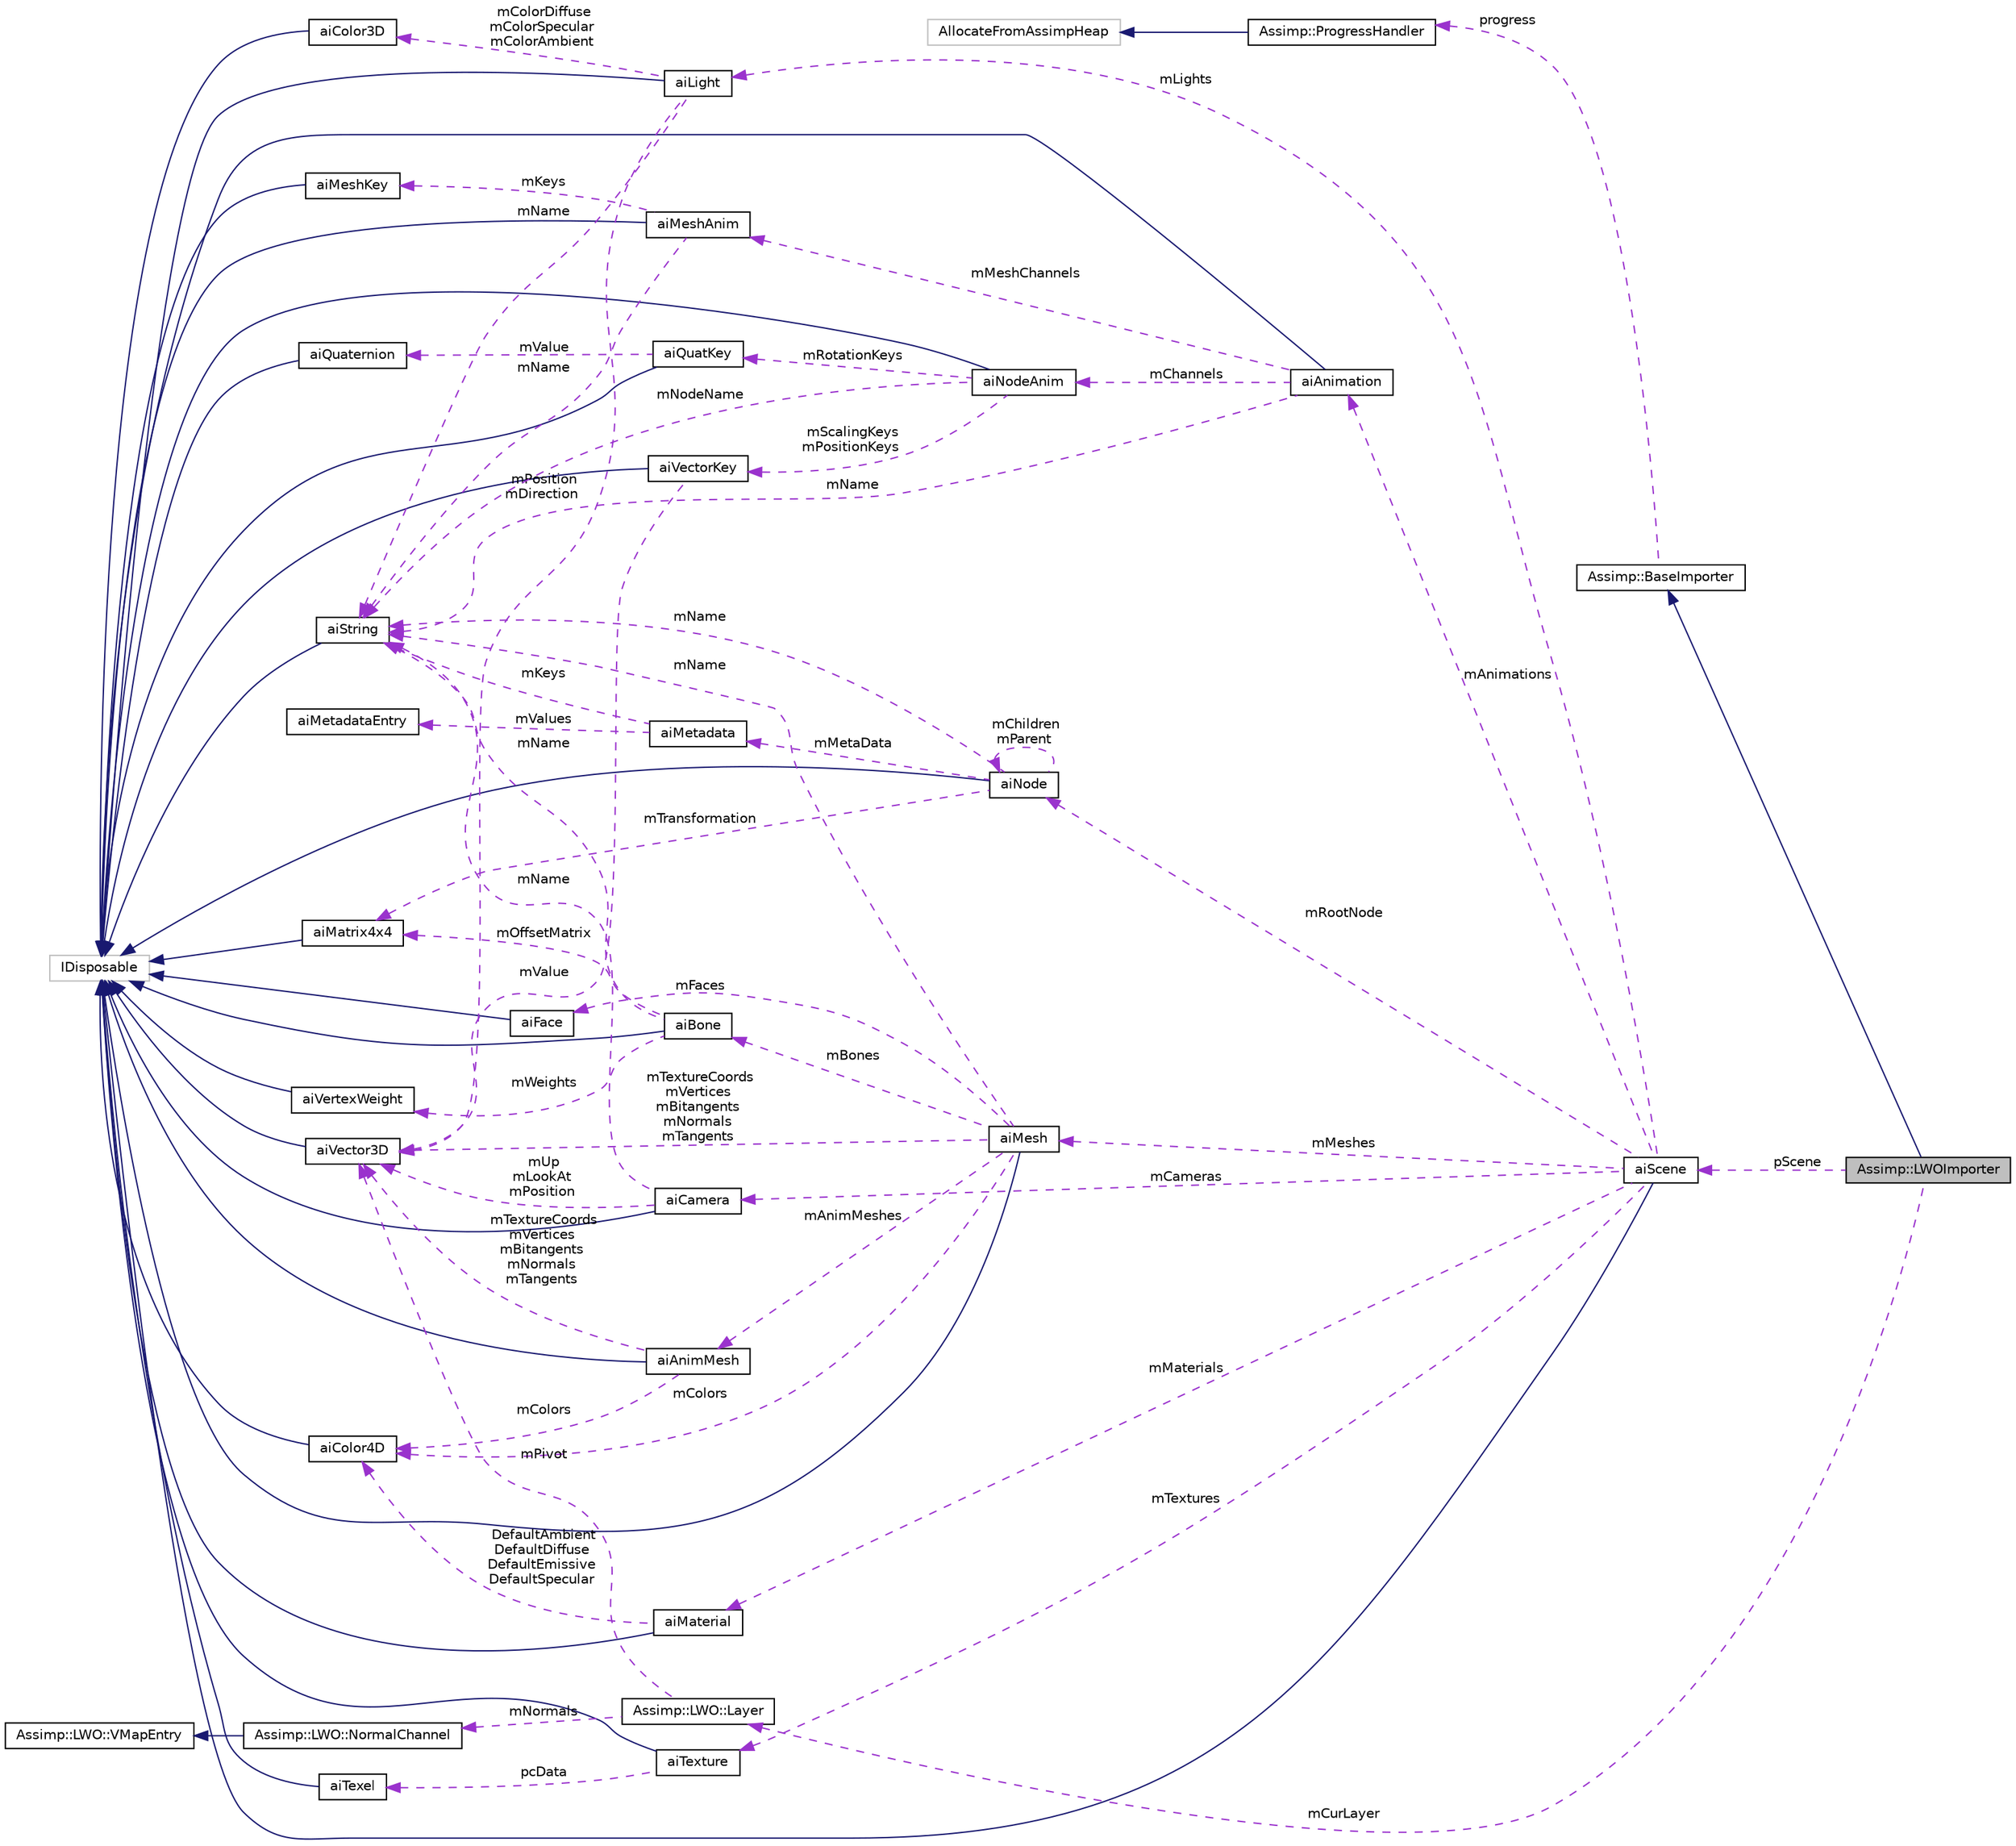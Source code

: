 digraph "Assimp::LWOImporter"
{
  edge [fontname="Helvetica",fontsize="10",labelfontname="Helvetica",labelfontsize="10"];
  node [fontname="Helvetica",fontsize="10",shape=record];
  rankdir="LR";
  Node1 [label="Assimp::LWOImporter",height=0.2,width=0.4,color="black", fillcolor="grey75", style="filled", fontcolor="black"];
  Node2 -> Node1 [dir="back",color="midnightblue",fontsize="10",style="solid",fontname="Helvetica"];
  Node2 [label="Assimp::BaseImporter",height=0.2,width=0.4,color="black", fillcolor="white", style="filled",URL="$class_assimp_1_1_base_importer.html"];
  Node3 -> Node2 [dir="back",color="darkorchid3",fontsize="10",style="dashed",label=" progress" ,fontname="Helvetica"];
  Node3 [label="Assimp::ProgressHandler",height=0.2,width=0.4,color="black", fillcolor="white", style="filled",URL="$class_assimp_1_1_progress_handler.html",tooltip="CPP-API: Abstract interface for custom progress report receivers. "];
  Node4 -> Node3 [dir="back",color="midnightblue",fontsize="10",style="solid",fontname="Helvetica"];
  Node4 [label="AllocateFromAssimpHeap",height=0.2,width=0.4,color="grey75", fillcolor="white", style="filled"];
  Node5 -> Node1 [dir="back",color="darkorchid3",fontsize="10",style="dashed",label=" pScene" ,fontname="Helvetica"];
  Node5 [label="aiScene",height=0.2,width=0.4,color="black", fillcolor="white", style="filled",URL="$structai_scene.html"];
  Node6 -> Node5 [dir="back",color="midnightblue",fontsize="10",style="solid",fontname="Helvetica"];
  Node6 [label="IDisposable",height=0.2,width=0.4,color="grey75", fillcolor="white", style="filled"];
  Node7 -> Node5 [dir="back",color="darkorchid3",fontsize="10",style="dashed",label=" mMaterials" ,fontname="Helvetica"];
  Node7 [label="aiMaterial",height=0.2,width=0.4,color="black", fillcolor="white", style="filled",URL="$classai_material.html"];
  Node6 -> Node7 [dir="back",color="midnightblue",fontsize="10",style="solid",fontname="Helvetica"];
  Node8 -> Node7 [dir="back",color="darkorchid3",fontsize="10",style="dashed",label=" DefaultAmbient\nDefaultDiffuse\nDefaultEmissive\nDefaultSpecular" ,fontname="Helvetica"];
  Node8 [label="aiColor4D",height=0.2,width=0.4,color="black", fillcolor="white", style="filled",URL="$structai_color4_d.html"];
  Node6 -> Node8 [dir="back",color="midnightblue",fontsize="10",style="solid",fontname="Helvetica"];
  Node9 -> Node5 [dir="back",color="darkorchid3",fontsize="10",style="dashed",label=" mMeshes" ,fontname="Helvetica"];
  Node9 [label="aiMesh",height=0.2,width=0.4,color="black", fillcolor="white", style="filled",URL="$structai_mesh.html",tooltip="A mesh represents a geometry or model with a single material. "];
  Node6 -> Node9 [dir="back",color="midnightblue",fontsize="10",style="solid",fontname="Helvetica"];
  Node10 -> Node9 [dir="back",color="darkorchid3",fontsize="10",style="dashed",label=" mAnimMeshes" ,fontname="Helvetica"];
  Node10 [label="aiAnimMesh",height=0.2,width=0.4,color="black", fillcolor="white", style="filled",URL="$structai_anim_mesh.html",tooltip="NOT CURRENTLY IN USE. An AnimMesh is an attachment to an aiMesh stores per-vertex animations for a pa..."];
  Node6 -> Node10 [dir="back",color="midnightblue",fontsize="10",style="solid",fontname="Helvetica"];
  Node11 -> Node10 [dir="back",color="darkorchid3",fontsize="10",style="dashed",label=" mTextureCoords\nmVertices\nmBitangents\nmNormals\nmTangents" ,fontname="Helvetica"];
  Node11 [label="aiVector3D",height=0.2,width=0.4,color="black", fillcolor="white", style="filled",URL="$structai_vector3_d.html"];
  Node6 -> Node11 [dir="back",color="midnightblue",fontsize="10",style="solid",fontname="Helvetica"];
  Node8 -> Node10 [dir="back",color="darkorchid3",fontsize="10",style="dashed",label=" mColors" ,fontname="Helvetica"];
  Node11 -> Node9 [dir="back",color="darkorchid3",fontsize="10",style="dashed",label=" mTextureCoords\nmVertices\nmBitangents\nmNormals\nmTangents" ,fontname="Helvetica"];
  Node12 -> Node9 [dir="back",color="darkorchid3",fontsize="10",style="dashed",label=" mFaces" ,fontname="Helvetica"];
  Node12 [label="aiFace",height=0.2,width=0.4,color="black", fillcolor="white", style="filled",URL="$structai_face.html",tooltip="A single face in a mesh, referring to multiple vertices. "];
  Node6 -> Node12 [dir="back",color="midnightblue",fontsize="10",style="solid",fontname="Helvetica"];
  Node13 -> Node9 [dir="back",color="darkorchid3",fontsize="10",style="dashed",label=" mName" ,fontname="Helvetica"];
  Node13 [label="aiString",height=0.2,width=0.4,color="black", fillcolor="white", style="filled",URL="$structai_string.html"];
  Node6 -> Node13 [dir="back",color="midnightblue",fontsize="10",style="solid",fontname="Helvetica"];
  Node8 -> Node9 [dir="back",color="darkorchid3",fontsize="10",style="dashed",label=" mColors" ,fontname="Helvetica"];
  Node14 -> Node9 [dir="back",color="darkorchid3",fontsize="10",style="dashed",label=" mBones" ,fontname="Helvetica"];
  Node14 [label="aiBone",height=0.2,width=0.4,color="black", fillcolor="white", style="filled",URL="$structai_bone.html",tooltip="A single bone of a mesh. "];
  Node6 -> Node14 [dir="back",color="midnightblue",fontsize="10",style="solid",fontname="Helvetica"];
  Node15 -> Node14 [dir="back",color="darkorchid3",fontsize="10",style="dashed",label=" mWeights" ,fontname="Helvetica"];
  Node15 [label="aiVertexWeight",height=0.2,width=0.4,color="black", fillcolor="white", style="filled",URL="$structai_vertex_weight.html",tooltip="A single influence of a bone on a vertex. "];
  Node6 -> Node15 [dir="back",color="midnightblue",fontsize="10",style="solid",fontname="Helvetica"];
  Node13 -> Node14 [dir="back",color="darkorchid3",fontsize="10",style="dashed",label=" mName" ,fontname="Helvetica"];
  Node16 -> Node14 [dir="back",color="darkorchid3",fontsize="10",style="dashed",label=" mOffsetMatrix" ,fontname="Helvetica"];
  Node16 [label="aiMatrix4x4",height=0.2,width=0.4,color="black", fillcolor="white", style="filled",URL="$structai_matrix4x4.html"];
  Node6 -> Node16 [dir="back",color="midnightblue",fontsize="10",style="solid",fontname="Helvetica"];
  Node17 -> Node5 [dir="back",color="darkorchid3",fontsize="10",style="dashed",label=" mCameras" ,fontname="Helvetica"];
  Node17 [label="aiCamera",height=0.2,width=0.4,color="black", fillcolor="white", style="filled",URL="$structai_camera.html"];
  Node6 -> Node17 [dir="back",color="midnightblue",fontsize="10",style="solid",fontname="Helvetica"];
  Node11 -> Node17 [dir="back",color="darkorchid3",fontsize="10",style="dashed",label=" mUp\nmLookAt\nmPosition" ,fontname="Helvetica"];
  Node13 -> Node17 [dir="back",color="darkorchid3",fontsize="10",style="dashed",label=" mName" ,fontname="Helvetica"];
  Node18 -> Node5 [dir="back",color="darkorchid3",fontsize="10",style="dashed",label=" mLights" ,fontname="Helvetica"];
  Node18 [label="aiLight",height=0.2,width=0.4,color="black", fillcolor="white", style="filled",URL="$structai_light.html"];
  Node6 -> Node18 [dir="back",color="midnightblue",fontsize="10",style="solid",fontname="Helvetica"];
  Node11 -> Node18 [dir="back",color="darkorchid3",fontsize="10",style="dashed",label=" mPosition\nmDirection" ,fontname="Helvetica"];
  Node19 -> Node18 [dir="back",color="darkorchid3",fontsize="10",style="dashed",label=" mColorDiffuse\nmColorSpecular\nmColorAmbient" ,fontname="Helvetica"];
  Node19 [label="aiColor3D",height=0.2,width=0.4,color="black", fillcolor="white", style="filled",URL="$structai_color3_d.html"];
  Node6 -> Node19 [dir="back",color="midnightblue",fontsize="10",style="solid",fontname="Helvetica"];
  Node13 -> Node18 [dir="back",color="darkorchid3",fontsize="10",style="dashed",label=" mName" ,fontname="Helvetica"];
  Node20 -> Node5 [dir="back",color="darkorchid3",fontsize="10",style="dashed",label=" mAnimations" ,fontname="Helvetica"];
  Node20 [label="aiAnimation",height=0.2,width=0.4,color="black", fillcolor="white", style="filled",URL="$structai_animation.html"];
  Node6 -> Node20 [dir="back",color="midnightblue",fontsize="10",style="solid",fontname="Helvetica"];
  Node13 -> Node20 [dir="back",color="darkorchid3",fontsize="10",style="dashed",label=" mName" ,fontname="Helvetica"];
  Node21 -> Node20 [dir="back",color="darkorchid3",fontsize="10",style="dashed",label=" mChannels" ,fontname="Helvetica"];
  Node21 [label="aiNodeAnim",height=0.2,width=0.4,color="black", fillcolor="white", style="filled",URL="$structai_node_anim.html"];
  Node6 -> Node21 [dir="back",color="midnightblue",fontsize="10",style="solid",fontname="Helvetica"];
  Node22 -> Node21 [dir="back",color="darkorchid3",fontsize="10",style="dashed",label=" mRotationKeys" ,fontname="Helvetica"];
  Node22 [label="aiQuatKey",height=0.2,width=0.4,color="black", fillcolor="white", style="filled",URL="$structai_quat_key.html"];
  Node6 -> Node22 [dir="back",color="midnightblue",fontsize="10",style="solid",fontname="Helvetica"];
  Node23 -> Node22 [dir="back",color="darkorchid3",fontsize="10",style="dashed",label=" mValue" ,fontname="Helvetica"];
  Node23 [label="aiQuaternion",height=0.2,width=0.4,color="black", fillcolor="white", style="filled",URL="$structai_quaternion.html"];
  Node6 -> Node23 [dir="back",color="midnightblue",fontsize="10",style="solid",fontname="Helvetica"];
  Node24 -> Node21 [dir="back",color="darkorchid3",fontsize="10",style="dashed",label=" mScalingKeys\nmPositionKeys" ,fontname="Helvetica"];
  Node24 [label="aiVectorKey",height=0.2,width=0.4,color="black", fillcolor="white", style="filled",URL="$structai_vector_key.html"];
  Node6 -> Node24 [dir="back",color="midnightblue",fontsize="10",style="solid",fontname="Helvetica"];
  Node11 -> Node24 [dir="back",color="darkorchid3",fontsize="10",style="dashed",label=" mValue" ,fontname="Helvetica"];
  Node13 -> Node21 [dir="back",color="darkorchid3",fontsize="10",style="dashed",label=" mNodeName" ,fontname="Helvetica"];
  Node25 -> Node20 [dir="back",color="darkorchid3",fontsize="10",style="dashed",label=" mMeshChannels" ,fontname="Helvetica"];
  Node25 [label="aiMeshAnim",height=0.2,width=0.4,color="black", fillcolor="white", style="filled",URL="$structai_mesh_anim.html"];
  Node6 -> Node25 [dir="back",color="midnightblue",fontsize="10",style="solid",fontname="Helvetica"];
  Node26 -> Node25 [dir="back",color="darkorchid3",fontsize="10",style="dashed",label=" mKeys" ,fontname="Helvetica"];
  Node26 [label="aiMeshKey",height=0.2,width=0.4,color="black", fillcolor="white", style="filled",URL="$structai_mesh_key.html"];
  Node6 -> Node26 [dir="back",color="midnightblue",fontsize="10",style="solid",fontname="Helvetica"];
  Node13 -> Node25 [dir="back",color="darkorchid3",fontsize="10",style="dashed",label=" mName" ,fontname="Helvetica"];
  Node27 -> Node5 [dir="back",color="darkorchid3",fontsize="10",style="dashed",label=" mRootNode" ,fontname="Helvetica"];
  Node27 [label="aiNode",height=0.2,width=0.4,color="black", fillcolor="white", style="filled",URL="$structai_node.html"];
  Node6 -> Node27 [dir="back",color="midnightblue",fontsize="10",style="solid",fontname="Helvetica"];
  Node13 -> Node27 [dir="back",color="darkorchid3",fontsize="10",style="dashed",label=" mName" ,fontname="Helvetica"];
  Node28 -> Node27 [dir="back",color="darkorchid3",fontsize="10",style="dashed",label=" mMetaData" ,fontname="Helvetica"];
  Node28 [label="aiMetadata",height=0.2,width=0.4,color="black", fillcolor="white", style="filled",URL="$structai_metadata.html"];
  Node13 -> Node28 [dir="back",color="darkorchid3",fontsize="10",style="dashed",label=" mKeys" ,fontname="Helvetica"];
  Node29 -> Node28 [dir="back",color="darkorchid3",fontsize="10",style="dashed",label=" mValues" ,fontname="Helvetica"];
  Node29 [label="aiMetadataEntry",height=0.2,width=0.4,color="black", fillcolor="white", style="filled",URL="$structai_metadata_entry.html"];
  Node16 -> Node27 [dir="back",color="darkorchid3",fontsize="10",style="dashed",label=" mTransformation" ,fontname="Helvetica"];
  Node27 -> Node27 [dir="back",color="darkorchid3",fontsize="10",style="dashed",label=" mChildren\nmParent" ,fontname="Helvetica"];
  Node30 -> Node5 [dir="back",color="darkorchid3",fontsize="10",style="dashed",label=" mTextures" ,fontname="Helvetica"];
  Node30 [label="aiTexture",height=0.2,width=0.4,color="black", fillcolor="white", style="filled",URL="$structai_texture.html"];
  Node6 -> Node30 [dir="back",color="midnightblue",fontsize="10",style="solid",fontname="Helvetica"];
  Node31 -> Node30 [dir="back",color="darkorchid3",fontsize="10",style="dashed",label=" pcData" ,fontname="Helvetica"];
  Node31 [label="aiTexel",height=0.2,width=0.4,color="black", fillcolor="white", style="filled",URL="$structai_texel.html",tooltip="Helper structure to represent a texel in a ARGB8888 format. "];
  Node6 -> Node31 [dir="back",color="midnightblue",fontsize="10",style="solid",fontname="Helvetica"];
  Node32 -> Node1 [dir="back",color="darkorchid3",fontsize="10",style="dashed",label=" mCurLayer" ,fontname="Helvetica"];
  Node32 [label="Assimp::LWO::Layer",height=0.2,width=0.4,color="black", fillcolor="white", style="filled",URL="$struct_assimp_1_1_l_w_o_1_1_layer.html",tooltip="Represents a layer in the file. "];
  Node11 -> Node32 [dir="back",color="darkorchid3",fontsize="10",style="dashed",label=" mPivot" ,fontname="Helvetica"];
  Node33 -> Node32 [dir="back",color="darkorchid3",fontsize="10",style="dashed",label=" mNormals" ,fontname="Helvetica"];
  Node33 [label="Assimp::LWO::NormalChannel",height=0.2,width=0.4,color="black", fillcolor="white", style="filled",URL="$struct_assimp_1_1_l_w_o_1_1_normal_channel.html",tooltip="Represents a vertex-normals channel (MODO extension) "];
  Node34 -> Node33 [dir="back",color="midnightblue",fontsize="10",style="solid",fontname="Helvetica"];
  Node34 [label="Assimp::LWO::VMapEntry",height=0.2,width=0.4,color="black", fillcolor="white", style="filled",URL="$struct_assimp_1_1_l_w_o_1_1_v_map_entry.html",tooltip="Base structure for all vertex map representations. "];
}
